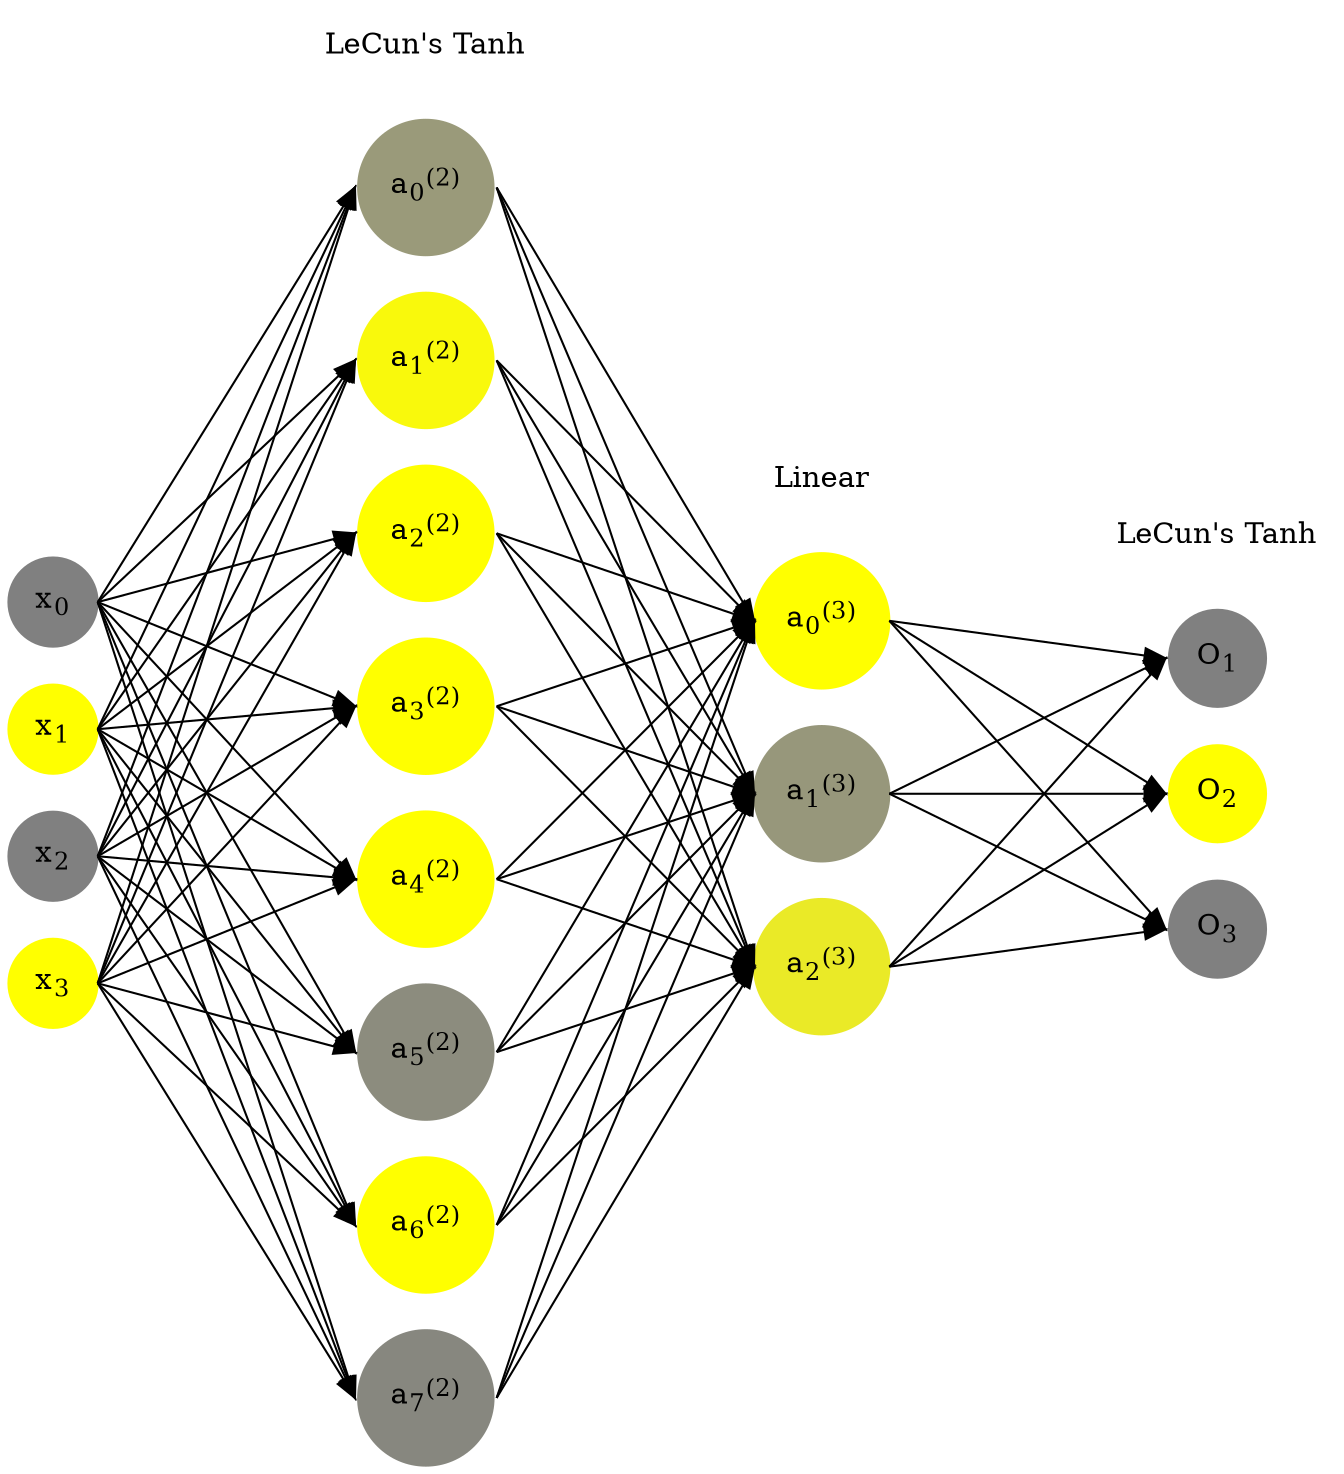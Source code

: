 digraph G {
	rankdir = LR;
	splines=false;
	edge[style=invis];
	ranksep= 1.4;
	{
	node [shape=circle, color="0.1667, 0.0, 0.5", style=filled, fillcolor="0.1667, 0.0, 0.5"];
	x0 [label=<x<sub>0</sub>>];
	}
	{
	node [shape=circle, color="0.1667, 1.0, 1.0", style=filled, fillcolor="0.1667, 1.0, 1.0"];
	x1 [label=<x<sub>1</sub>>];
	}
	{
	node [shape=circle, color="0.1667, 0.0, 0.5", style=filled, fillcolor="0.1667, 0.0, 0.5"];
	x2 [label=<x<sub>2</sub>>];
	}
	{
	node [shape=circle, color="0.1667, 1.0, 1.0", style=filled, fillcolor="0.1667, 1.0, 1.0"];
	x3 [label=<x<sub>3</sub>>];
	}
	{
	node [shape=circle, color="0.1667, 0.210403, 0.605201", style=filled, fillcolor="0.1667, 0.210403, 0.605201"];
	a02 [label=<a<sub>0</sub><sup>(2)</sup>>];
	}
	{
	node [shape=circle, color="0.1667, 0.951663, 0.975831", style=filled, fillcolor="0.1667, 0.951663, 0.975831"];
	a12 [label=<a<sub>1</sub><sup>(2)</sup>>];
	}
	{
	node [shape=circle, color="0.1667, 1.234431, 1.117216", style=filled, fillcolor="0.1667, 1.234431, 1.117216"];
	a22 [label=<a<sub>2</sub><sup>(2)</sup>>];
	}
	{
	node [shape=circle, color="0.1667, 1.242860, 1.121430", style=filled, fillcolor="0.1667, 1.242860, 1.121430"];
	a32 [label=<a<sub>3</sub><sup>(2)</sup>>];
	}
	{
	node [shape=circle, color="0.1667, 1.703904, 1.351952", style=filled, fillcolor="0.1667, 1.703904, 1.351952"];
	a42 [label=<a<sub>4</sub><sup>(2)</sup>>];
	}
	{
	node [shape=circle, color="0.1667, 0.097036, 0.548518", style=filled, fillcolor="0.1667, 0.097036, 0.548518"];
	a52 [label=<a<sub>5</sub><sup>(2)</sup>>];
	}
	{
	node [shape=circle, color="0.1667, 1.320018, 1.160009", style=filled, fillcolor="0.1667, 1.320018, 1.160009"];
	a62 [label=<a<sub>6</sub><sup>(2)</sup>>];
	}
	{
	node [shape=circle, color="0.1667, 0.057650, 0.528825", style=filled, fillcolor="0.1667, 0.057650, 0.528825"];
	a72 [label=<a<sub>7</sub><sup>(2)</sup>>];
	}
	{
	node [shape=circle, color="0.1667, 1.159081, 1.079541", style=filled, fillcolor="0.1667, 1.159081, 1.079541"];
	a03 [label=<a<sub>0</sub><sup>(3)</sup>>];
	}
	{
	node [shape=circle, color="0.1667, 0.182270, 0.591135", style=filled, fillcolor="0.1667, 0.182270, 0.591135"];
	a13 [label=<a<sub>1</sub><sup>(3)</sup>>];
	}
	{
	node [shape=circle, color="0.1667, 0.831641, 0.915821", style=filled, fillcolor="0.1667, 0.831641, 0.915821"];
	a23 [label=<a<sub>2</sub><sup>(3)</sup>>];
	}
	{
	node [shape=circle, color="0.1667, 0.0, 0.5", style=filled, fillcolor="0.1667, 0.0, 0.5"];
	O1 [label=<O<sub>1</sub>>];
	}
	{
	node [shape=circle, color="0.1667, 1.0, 1.0", style=filled, fillcolor="0.1667, 1.0, 1.0"];
	O2 [label=<O<sub>2</sub>>];
	}
	{
	node [shape=circle, color="0.1667, 0.0, 0.5", style=filled, fillcolor="0.1667, 0.0, 0.5"];
	O3 [label=<O<sub>3</sub>>];
	}
	{
	rank=same;
	x0->x1->x2->x3;
	}
	{
	rank=same;
	a02->a12->a22->a32->a42->a52->a62->a72;
	}
	{
	rank=same;
	a03->a13->a23;
	}
	{
	rank=same;
	O1->O2->O3;
	}
	l1 [shape=plaintext,label="LeCun's Tanh"];
	l1->a02;
	{rank=same; l1;a02};
	l2 [shape=plaintext,label="Linear"];
	l2->a03;
	{rank=same; l2;a03};
	l3 [shape=plaintext,label="LeCun's Tanh"];
	l3->O1;
	{rank=same; l3;O1};
edge[style=solid, tailport=e, headport=w];
	{x0;x1;x2;x3} -> {a02;a12;a22;a32;a42;a52;a62;a72};
	{a02;a12;a22;a32;a42;a52;a62;a72} -> {a03;a13;a23};
	{a03;a13;a23} -> {O1,O2,O3};
}